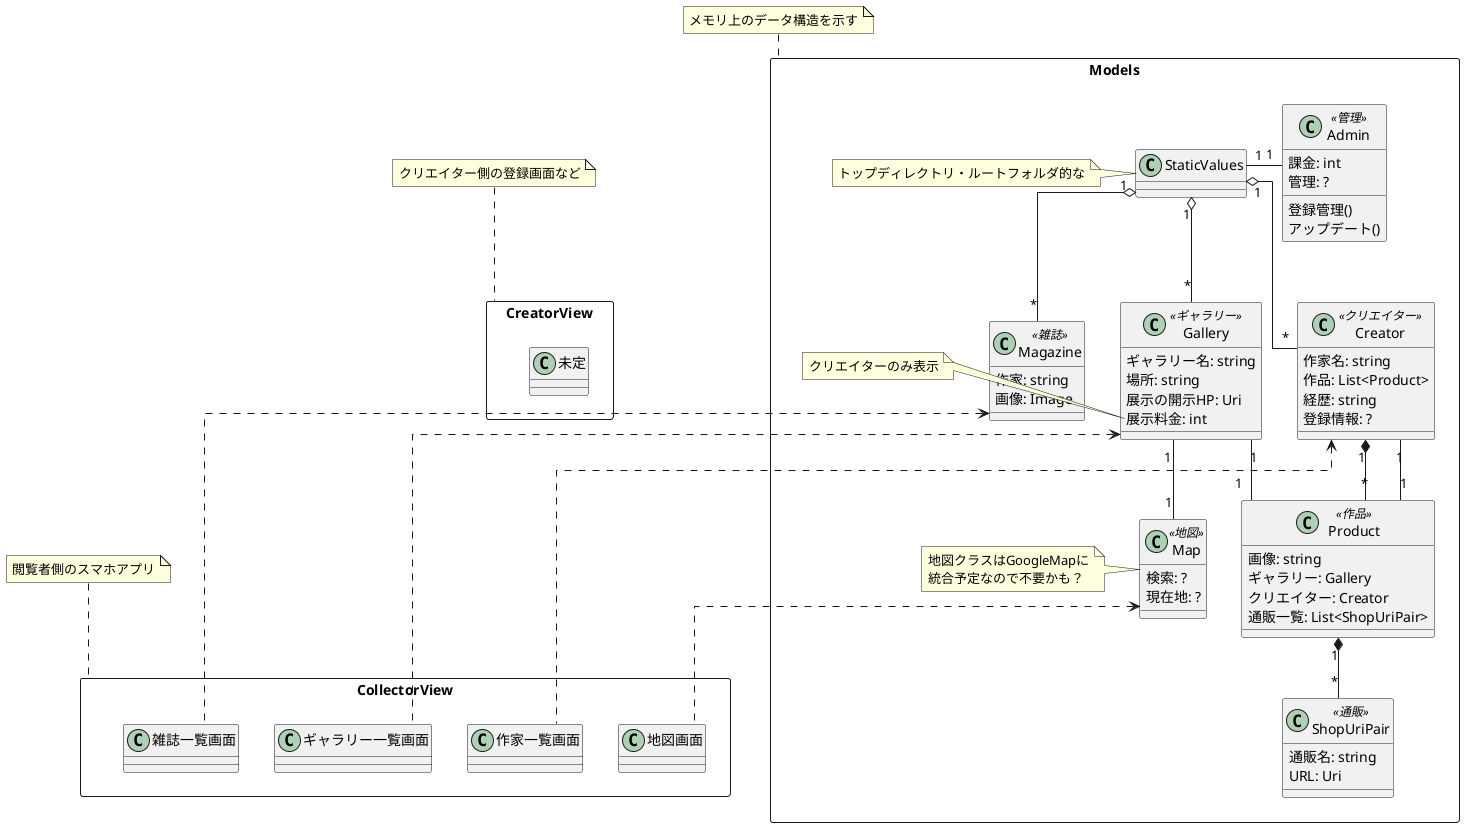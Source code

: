 ﻿@startuml name
skinparam linetype ortho

package CollectorView <<Rectangle>> {
    class ギャラリー一覧画面{}
    class 作家一覧画面{}
    class 雑誌一覧画面{}
    class 地図画面{}
}
note top of CollectorView : 閲覧者側のスマホアプリ

package CreatorView <<Rectangle>> {
    class 未定{}
}
note top of CreatorView: クリエイター側の登録画面など

package Models <<Rectangle>> {
    class StaticValues {
    }
    note left of StaticValues
    トップディレクトリ・ルートフォルダ的な
    end note

    class Magazine <<雑誌>> {
        作家: string
        画像: Image
    }

    class Gallery <<ギャラリー>> {
        ギャラリー名: string
        場所: string
        展示の開示HP: Uri
        展示料金: int
    }
    note left of Gallery::展示料金
    クリエイターのみ表示
    end note

    class Map <<地図>> {
        検索: ?
        現在地: ?
    }
    note left of Map
    地図クラスはGoogleMapに
    統合予定なので不要かも？
    end note


    class Creator <<クリエイター>> {
        作家名: string
        作品: List<Product>
        経歴: string
        登録情報: ?
    }

    class Product <<作品>> {
        画像: string
        ギャラリー: Gallery
        クリエイター: Creator
        通販一覧: List<ShopUriPair>
    }

    class ShopUriPair <<通販>> {
        通販名: string
        URL: Uri
    }

    class Admin <<管理>> {
        課金: int
        管理: ?
        登録管理()
        アップデート()
    }
}
note top of Models: メモリ上のデータ構造を示す


Models -[hidden]- CollectorView
Models -[hidden]- CreatorView


StaticValues "1" o-- "*" Gallery
StaticValues "1" o-- "*" Creator 
StaticValues "1" o-- "*" Magazine
StaticValues "1" - "1" Admin

Gallery -[hidden] Creator

Creator "1" *-- "*" Product
Creator "1" -- "1" Product
Product "1" -- "1" Gallery
Gallery "1" -- "1" Map

Product "1" *-- "*" ShopUriPair


Gallery <.. ギャラリー一覧画面
Creator <.. 作家一覧画面
Magazine <.. 雑誌一覧画面
Map <.. 地図画面

@enduml